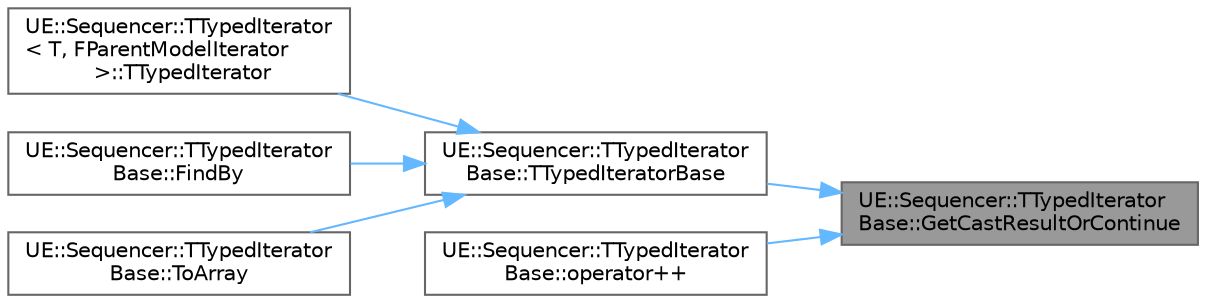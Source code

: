 digraph "UE::Sequencer::TTypedIteratorBase::GetCastResultOrContinue"
{
 // INTERACTIVE_SVG=YES
 // LATEX_PDF_SIZE
  bgcolor="transparent";
  edge [fontname=Helvetica,fontsize=10,labelfontname=Helvetica,labelfontsize=10];
  node [fontname=Helvetica,fontsize=10,shape=box,height=0.2,width=0.4];
  rankdir="RL";
  Node1 [id="Node000001",label="UE::Sequencer::TTypedIterator\lBase::GetCastResultOrContinue",height=0.2,width=0.4,color="gray40", fillcolor="grey60", style="filled", fontcolor="black",tooltip=" "];
  Node1 -> Node2 [id="edge1_Node000001_Node000002",dir="back",color="steelblue1",style="solid",tooltip=" "];
  Node2 [id="Node000002",label="UE::Sequencer::TTypedIterator\lBase::TTypedIteratorBase",height=0.2,width=0.4,color="grey40", fillcolor="white", style="filled",URL="$d1/d36/structUE_1_1Sequencer_1_1TTypedIteratorBase.html#a3e29da91022a172f29612b5acdeec8db",tooltip=" "];
  Node2 -> Node3 [id="edge2_Node000002_Node000003",dir="back",color="steelblue1",style="solid",tooltip=" "];
  Node3 [id="Node000003",label="UE::Sequencer::TTypedIterator\l\< T, FParentModelIterator\l \>::TTypedIterator",height=0.2,width=0.4,color="grey40", fillcolor="white", style="filled",URL="$de/d1b/structUE_1_1Sequencer_1_1TTypedIterator.html#a252e80653f3645f66a507e0c837ab1e3",tooltip=" "];
  Node2 -> Node4 [id="edge3_Node000002_Node000004",dir="back",color="steelblue1",style="solid",tooltip=" "];
  Node4 [id="Node000004",label="UE::Sequencer::TTypedIterator\lBase::FindBy",height=0.2,width=0.4,color="grey40", fillcolor="white", style="filled",URL="$d1/d36/structUE_1_1Sequencer_1_1TTypedIteratorBase.html#aa3af22851ab70150e7cb46a603de6c0e",tooltip="Linearly search through this iterator to find a predicate using a projection For example: UMovieScene..."];
  Node2 -> Node5 [id="edge4_Node000002_Node000005",dir="back",color="steelblue1",style="solid",tooltip=" "];
  Node5 [id="Node000005",label="UE::Sequencer::TTypedIterator\lBase::ToArray",height=0.2,width=0.4,color="grey40", fillcolor="white", style="filled",URL="$d1/d36/structUE_1_1Sequencer_1_1TTypedIteratorBase.html#a9bbfe82fd678de55f0424d76c75911d9",tooltip="Populate the specified array with the remaining items in this iterator The state of this iterator rem..."];
  Node1 -> Node6 [id="edge5_Node000001_Node000006",dir="back",color="steelblue1",style="solid",tooltip=" "];
  Node6 [id="Node000006",label="UE::Sequencer::TTypedIterator\lBase::operator++",height=0.2,width=0.4,color="grey40", fillcolor="white", style="filled",URL="$d1/d36/structUE_1_1Sequencer_1_1TTypedIteratorBase.html#aea14b2607be7561e0c529adc44d6ec44",tooltip=" "];
}
